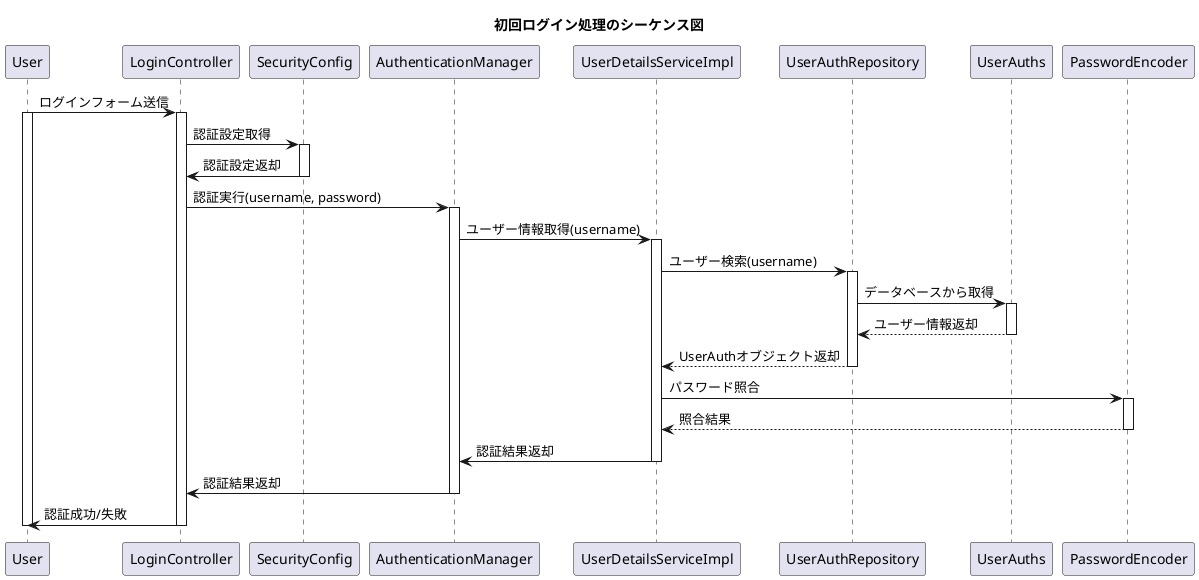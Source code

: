 @startuml
!pragma charset utf-8
title 初回ログイン処理のシーケンス図

participant User
participant LoginController
participant SecurityConfig
participant AuthenticationManager
participant UserDetailsServiceImpl
participant UserAuthRepository
participant UserAuths
participant PasswordEncoder

User -> LoginController: ログインフォーム送信
activate User
activate LoginController

    LoginController -> SecurityConfig: 認証設定取得
    activate SecurityConfig

    SecurityConfig -> LoginController: 認証設定返却
    deactivate SecurityConfig

        LoginController -> AuthenticationManager: 認証実行(username, password)
        activate AuthenticationManager
        AuthenticationManager -> UserDetailsServiceImpl: ユーザー情報取得(username)

        activate UserDetailsServiceImpl
        UserDetailsServiceImpl -> UserAuthRepository: ユーザー検索(username)
        activate UserAuthRepository
        UserAuthRepository -> UserAuths: データベースから取得
        activate UserAuths
        UserAuths --> UserAuthRepository: ユーザー情報返却
        deactivate UserAuths
        UserAuthRepository --> UserDetailsServiceImpl: UserAuthオブジェクト返却
        deactivate UserAuthRepository
        UserDetailsServiceImpl -> PasswordEncoder: パスワード照合
        activate PasswordEncoder
        PasswordEncoder --> UserDetailsServiceImpl: 照合結果
        deactivate PasswordEncoder
        UserDetailsServiceImpl -> AuthenticationManager: 認証結果返却
        deactivate UserDetailsServiceImpl

    AuthenticationManager -> LoginController: 認証結果返却
    deactivate AuthenticationManager

LoginController -> User: 認証成功/失敗
deactivate LoginController
deactivate User

@enduml